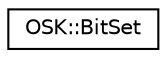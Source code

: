 digraph "Representación gráfica de la clase"
{
 // LATEX_PDF_SIZE
  edge [fontname="Helvetica",fontsize="10",labelfontname="Helvetica",labelfontsize="10"];
  node [fontname="Helvetica",fontsize="10",shape=record];
  rankdir="LR";
  Node0 [label="OSK::BitSet",height=0.2,width=0.4,color="black", fillcolor="white", style="filled",URL="$class_o_s_k_1_1_bit_set.html",tooltip="Un bitset representa un array de bits."];
}
